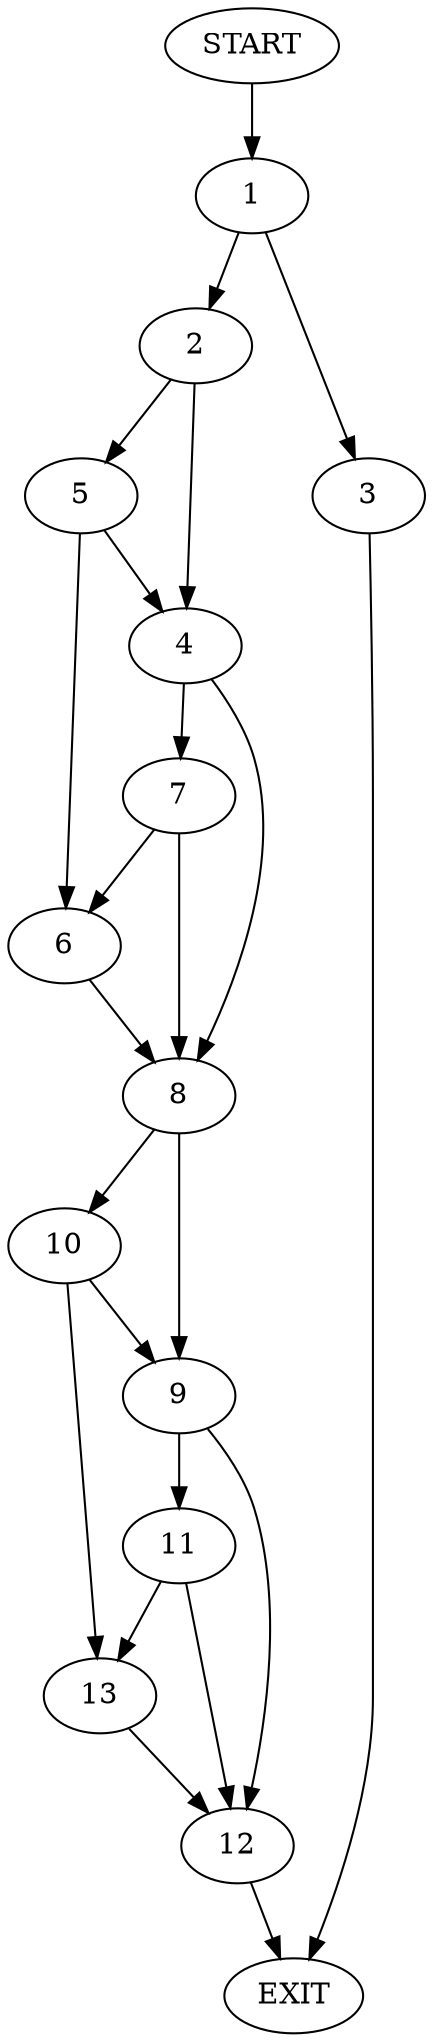 digraph {
0 [label="START"]
14 [label="EXIT"]
0 -> 1
1 -> 2
1 -> 3
3 -> 14
2 -> 4
2 -> 5
5 -> 4
5 -> 6
4 -> 7
4 -> 8
6 -> 8
7 -> 8
7 -> 6
8 -> 9
8 -> 10
9 -> 11
9 -> 12
10 -> 9
10 -> 13
13 -> 12
11 -> 13
11 -> 12
12 -> 14
}
